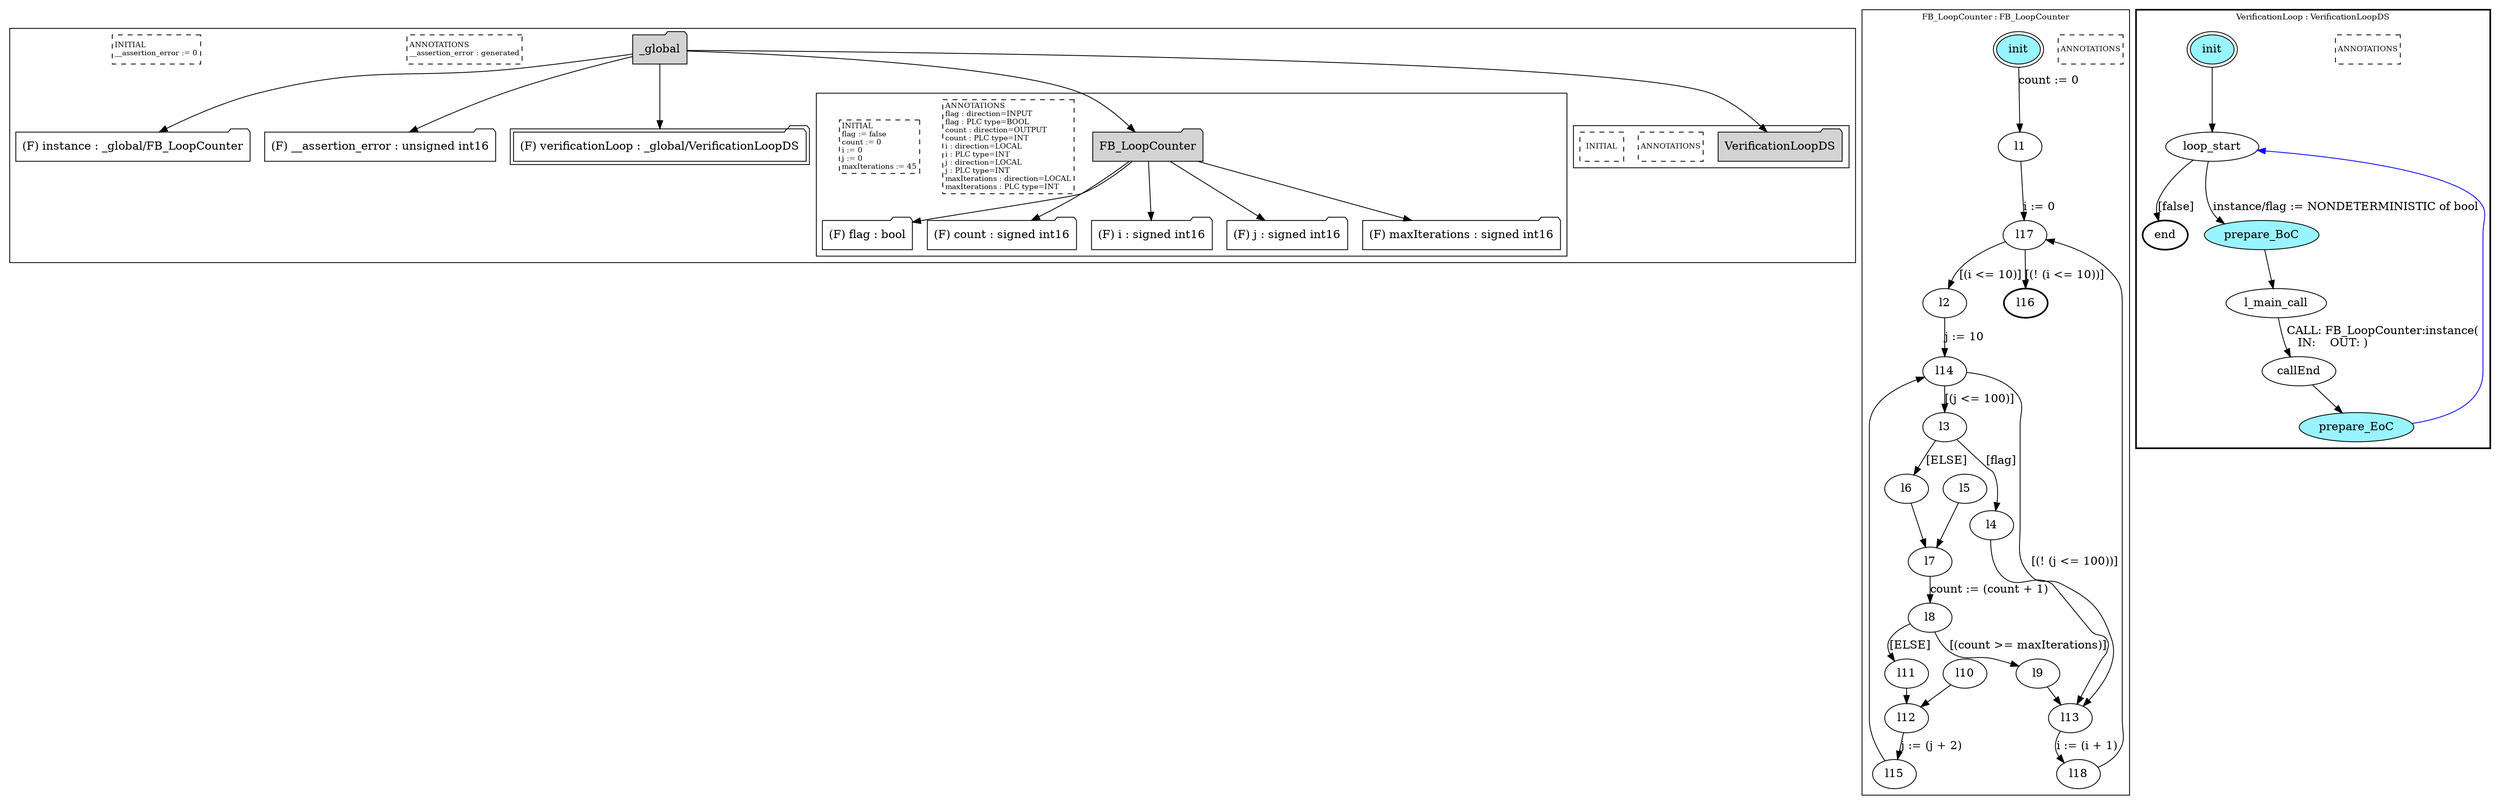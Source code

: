 digraph G {
	subgraph cluster__global472479895 {
		node [shape="folder", style="filled"];
		//label="_global";
		_global472479895 [label="_global"];
		_global472479895 -> instance1871838170;
		instance1871838170 [label = "(F) instance : _global/FB_LoopCounter", fillcolor="white" ];
		_global472479895 -> __assertion_error398777435;
		__assertion_error398777435 [label = "(F) __assertion_error : unsigned int16", fillcolor="white" ];
		_global472479895 -> verificationLoop2034385122;
		verificationLoop2034385122 [label = "(F) verificationLoop : _global/VerificationLoopDS", fillcolor="white" , peripheries=2];
		_global472479895 -> FB_LoopCounter870369046;
		subgraph cluster_FB_LoopCounter870369046 {
			node [shape="folder", style="filled"];
			//label="FB_LoopCounter";
			FB_LoopCounter870369046 [label="FB_LoopCounter"];
			FB_LoopCounter870369046 -> flag12302064;
			flag12302064 [label = "(F) flag : bool", fillcolor="white" ];
			FB_LoopCounter870369046 -> count1395912847;
			count1395912847 [label = "(F) count : signed int16", fillcolor="white" ];
			FB_LoopCounter870369046 -> i1843885967;
			i1843885967 [label = "(F) i : signed int16", fillcolor="white" ];
			FB_LoopCounter870369046 -> j2100297853;
			j2100297853 [label = "(F) j : signed int16", fillcolor="white" ];
			FB_LoopCounter870369046 -> maxIterations1472904643;
			maxIterations1472904643 [label = "(F) maxIterations : signed int16", fillcolor="white" ];
			
			annotations_pseudonode_FB_LoopCounter870369046 [
				label="ANNOTATIONS\lflag : direction=INPUT\lflag : PLC type=BOOL\lcount : direction=OUTPUT\lcount : PLC type=INT\li : direction=LOCAL\li : PLC type=INT\lj : direction=LOCAL\lj : PLC type=INT\lmaxIterations : direction=LOCAL\lmaxIterations : PLC type=INT\l",
				fontsize=9, margin="0.04,0.04", fillcolor="white", shape="rectangle", style="dashed"];
			initamt_pseudonode_FB_LoopCounter870369046 [
				label="INITIAL\lflag := false\lcount := 0\li := 0\lj := 0\lmaxIterations := 45\l",
				fontsize=9, margin="0.04,0.04", fillcolor="lightyellow", shape="rectangle", style="dashed"];
		}
		_global472479895 -> VerificationLoopDS984978888;
		subgraph cluster_VerificationLoopDS984978888 {
			node [shape="folder", style="filled"];
			//label="VerificationLoopDS";
			VerificationLoopDS984978888 [label="VerificationLoopDS"];
			
			annotations_pseudonode_VerificationLoopDS984978888 [
				label="ANNOTATIONS",
				fontsize=9, margin="0.04,0.04", fillcolor="white", shape="rectangle", style="dashed"];
			initamt_pseudonode_VerificationLoopDS984978888 [
				label="INITIAL",
				fontsize=9, margin="0.04,0.04", fillcolor="lightyellow", shape="rectangle", style="dashed"];
		}
		
		annotations_pseudonode__global472479895 [
			label="ANNOTATIONS\l__assertion_error : generated\l",
			fontsize=9, margin="0.04,0.04", fillcolor="white", shape="rectangle", style="dashed"];
		initamt_pseudonode__global472479895 [
			label="INITIAL\l__assertion_error := 0\l",
			fontsize=9, margin="0.04,0.04", fillcolor="lightyellow", shape="rectangle", style="dashed"];
	}
	subgraph clusterFB_LoopCounter {
		node [style="filled"];
		color="black";
		fontsize=10;
		ranksep=0.4;
		
		label="FB_LoopCounter : FB_LoopCounter";
		
		annotations_pseudonode_FB_LoopCounter [
			label="ANNOTATIONS",
			fontsize=9, margin="0.04,0.04", fillcolor="white", shape="rectangle", style="dashed"];
		
		init_FB_LoopCounter [label="init", color="black", fillcolor="cadetblue1", peripheries=2, shape="ellipse"];
		l1_FB_LoopCounter [label="l1", color="black", fillcolor="white", shape="ellipse"];
		l2_FB_LoopCounter [label="l2", color="black", fillcolor="white", shape="ellipse"];
		l3_FB_LoopCounter [label="l3", color="black", fillcolor="white", shape="ellipse"];
		l4_FB_LoopCounter [label="l4", color="black", fillcolor="white", shape="ellipse"];
		l5_FB_LoopCounter [label="l5", color="black", fillcolor="white", shape="ellipse"];
		l6_FB_LoopCounter [label="l6", color="black", fillcolor="white", shape="ellipse"];
		l7_FB_LoopCounter [label="l7", color="black", fillcolor="white", shape="ellipse"];
		l8_FB_LoopCounter [label="l8", color="black", fillcolor="white", shape="ellipse"];
		l9_FB_LoopCounter [label="l9", color="black", fillcolor="white", shape="ellipse"];
		l10_FB_LoopCounter [label="l10", color="black", fillcolor="white", shape="ellipse"];
		l11_FB_LoopCounter [label="l11", color="black", fillcolor="white", shape="ellipse"];
		l12_FB_LoopCounter [label="l12", color="black", fillcolor="white", shape="ellipse"];
		l13_FB_LoopCounter [label="l13", color="black", fillcolor="white", shape="ellipse"];
		l14_FB_LoopCounter [label="l14", color="black", fillcolor="white", shape="ellipse"];
		l15_FB_LoopCounter [label="l15", color="black", fillcolor="white", shape="ellipse"];
		l16_FB_LoopCounter [label="l16", color="black", fillcolor="white", style=bold, shape="ellipse"];
		l17_FB_LoopCounter [label="l17", color="black", fillcolor="white", shape="ellipse"];
		l18_FB_LoopCounter [label="l18", color="black", fillcolor="white", shape="ellipse"];
		init_FB_LoopCounter -> l1_FB_LoopCounter [color="black", label="count := 0"];
		l3_FB_LoopCounter -> l4_FB_LoopCounter [color="black", label="[flag]"];
		l3_FB_LoopCounter -> l6_FB_LoopCounter [color="black", label="[ELSE]"];
		l5_FB_LoopCounter -> l7_FB_LoopCounter [color="black", label=""];
		l6_FB_LoopCounter -> l7_FB_LoopCounter [color="black", label=""];
		l7_FB_LoopCounter -> l8_FB_LoopCounter [color="black", label="count := (count + 1)"];
		l8_FB_LoopCounter -> l9_FB_LoopCounter [color="black", label="[(count >= maxIterations)]"];
		l8_FB_LoopCounter -> l11_FB_LoopCounter [color="black", label="[ELSE]"];
		l10_FB_LoopCounter -> l12_FB_LoopCounter [color="black", label=""];
		l11_FB_LoopCounter -> l12_FB_LoopCounter [color="black", label=""];
		l2_FB_LoopCounter -> l14_FB_LoopCounter [color="black", label="j := 10"];
		l14_FB_LoopCounter -> l3_FB_LoopCounter [color="black", label="[(j <= 100)]"];
		l14_FB_LoopCounter -> l13_FB_LoopCounter [color="black", label="[(! (j <= 100))]"];
		l12_FB_LoopCounter -> l15_FB_LoopCounter [color="black", label="j := (j + 2)"];
		l15_FB_LoopCounter -> l14_FB_LoopCounter [color="black", label=""];
		l1_FB_LoopCounter -> l17_FB_LoopCounter [color="black", label="i := 0"];
		l17_FB_LoopCounter -> l2_FB_LoopCounter [color="black", label="[(i <= 10)]"];
		l17_FB_LoopCounter -> l16_FB_LoopCounter [color="black", label="[(! (i <= 10))]"];
		l13_FB_LoopCounter -> l18_FB_LoopCounter [color="black", label="i := (i + 1)"];
		l18_FB_LoopCounter -> l17_FB_LoopCounter [color="black", label=""];
		l4_FB_LoopCounter -> l13_FB_LoopCounter [color="black", label=""];
		l9_FB_LoopCounter -> l13_FB_LoopCounter [color="black", label=""];
	}
	subgraph clusterVerificationLoop {
		node [style="filled"];
		style=bold;
		color="black";
		fontsize=10;
		ranksep=0.4;
		
		label="VerificationLoop : VerificationLoopDS";
		
		annotations_pseudonode_VerificationLoop [
			label="ANNOTATIONS",
			fontsize=9, margin="0.04,0.04", fillcolor="white", shape="rectangle", style="dashed"];
		
		init_VerificationLoop [label="init", color="black", fillcolor="cadetblue1", peripheries=2, shape="ellipse"];
		end_VerificationLoop [label="end", color="black", fillcolor="cadetblue1", style=bold, shape="ellipse"];
		loop_start_VerificationLoop [label="loop_start", color="black", fillcolor="white", shape="ellipse"];
		prepare_BoC_VerificationLoop [label="prepare_BoC", color="black", fillcolor="cadetblue1", shape="ellipse"];
		l_main_call_VerificationLoop [label="l_main_call", color="black", fillcolor="white", shape="ellipse"];
		callEnd_VerificationLoop [label="callEnd", color="black", fillcolor="white", shape="ellipse"];
		prepare_EoC_VerificationLoop [label="prepare_EoC", color="black", fillcolor="cadetblue1", shape="ellipse"];
		init_VerificationLoop -> loop_start_VerificationLoop [color="black", label=""];
		loop_start_VerificationLoop -> prepare_BoC_VerificationLoop [color="black", label="instance/flag := NONDETERMINISTIC of bool"];
		prepare_BoC_VerificationLoop -> l_main_call_VerificationLoop [color="black", label=""];
		l_main_call_VerificationLoop -> callEnd_VerificationLoop [color="black", label="CALL: FB_LoopCounter:instance(\l   IN:    OUT: )\l"];
		callEnd_VerificationLoop -> prepare_EoC_VerificationLoop [color="black", label=""];
		prepare_EoC_VerificationLoop -> loop_start_VerificationLoop [color="blue", label=""];
		loop_start_VerificationLoop -> end_VerificationLoop [color="black", label="[false]"];
	}
}

